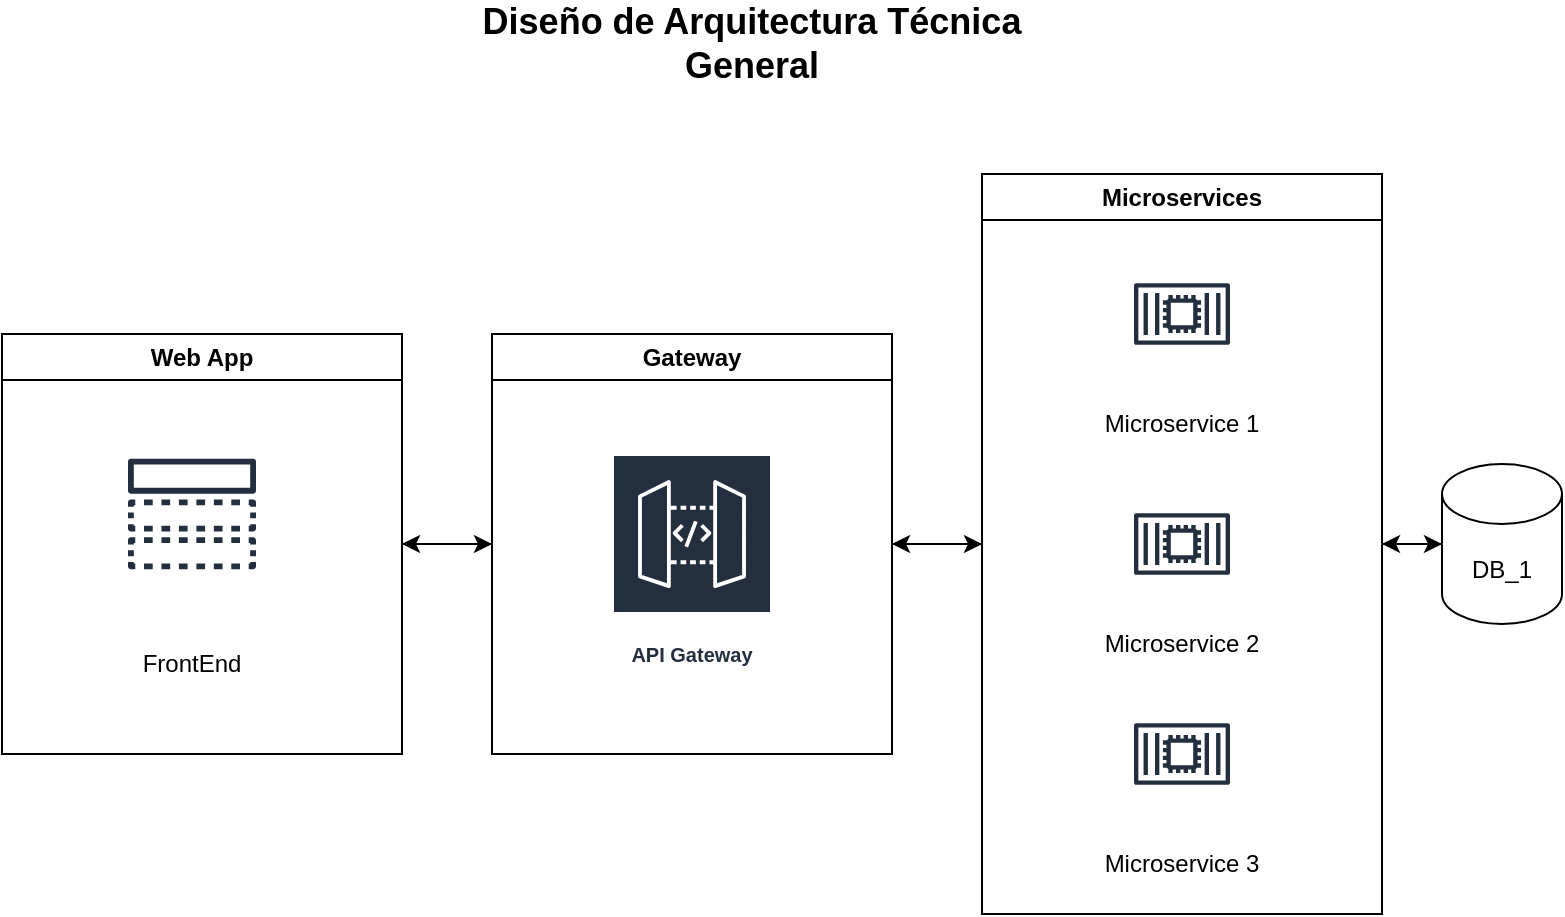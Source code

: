 <mxfile version="28.2.5" pages="3">
  <diagram name="Diagrama-General" id="RX7Bu4cHH-E7TM2fHkPo">
    <mxGraphModel dx="1042" dy="570" grid="1" gridSize="10" guides="1" tooltips="1" connect="1" arrows="1" fold="1" page="1" pageScale="1" pageWidth="850" pageHeight="1100" math="0" shadow="0">
      <root>
        <mxCell id="0" />
        <mxCell id="1" parent="0" />
        <mxCell id="7owVH_cDT0P-uTN8tJlN-1" value="Diseño de Arquitectura Técnica&lt;div&gt;General&lt;/div&gt;" style="text;html=1;align=center;verticalAlign=middle;whiteSpace=wrap;rounded=0;fontSize=18;fontStyle=1" parent="1" vertex="1">
          <mxGeometry x="220" y="40" width="410" height="30" as="geometry" />
        </mxCell>
        <mxCell id="7owVH_cDT0P-uTN8tJlN-20" style="edgeStyle=orthogonalEdgeStyle;rounded=0;orthogonalLoop=1;jettySize=auto;html=1;entryX=0;entryY=0.5;entryDx=0;entryDy=0;" parent="1" source="7owVH_cDT0P-uTN8tJlN-3" target="7owVH_cDT0P-uTN8tJlN-7" edge="1">
          <mxGeometry relative="1" as="geometry" />
        </mxCell>
        <mxCell id="7owVH_cDT0P-uTN8tJlN-3" value="Web App" style="swimlane;whiteSpace=wrap;html=1;" parent="1" vertex="1">
          <mxGeometry x="50" y="200" width="200" height="210" as="geometry" />
        </mxCell>
        <mxCell id="7owVH_cDT0P-uTN8tJlN-6" value="FrontEnd" style="text;html=1;align=center;verticalAlign=middle;whiteSpace=wrap;rounded=0;" parent="7owVH_cDT0P-uTN8tJlN-3" vertex="1">
          <mxGeometry x="35" y="150" width="120" height="30" as="geometry" />
        </mxCell>
        <mxCell id="7owVH_cDT0P-uTN8tJlN-26" value="" style="sketch=0;outlineConnect=0;fontColor=#232F3E;gradientColor=none;strokeColor=#232F3E;fillColor=#ffffff;dashed=0;verticalLabelPosition=bottom;verticalAlign=top;align=center;html=1;fontSize=12;fontStyle=0;aspect=fixed;shape=mxgraph.aws4.resourceIcon;resIcon=mxgraph.aws4.topic;" parent="7owVH_cDT0P-uTN8tJlN-3" vertex="1">
          <mxGeometry x="55" y="50" width="80" height="80" as="geometry" />
        </mxCell>
        <mxCell id="7owVH_cDT0P-uTN8tJlN-21" style="edgeStyle=orthogonalEdgeStyle;rounded=0;orthogonalLoop=1;jettySize=auto;html=1;entryX=0;entryY=0.5;entryDx=0;entryDy=0;" parent="1" source="7owVH_cDT0P-uTN8tJlN-7" target="7owVH_cDT0P-uTN8tJlN-11" edge="1">
          <mxGeometry relative="1" as="geometry" />
        </mxCell>
        <mxCell id="7owVH_cDT0P-uTN8tJlN-23" style="edgeStyle=orthogonalEdgeStyle;rounded=0;orthogonalLoop=1;jettySize=auto;html=1;exitX=0;exitY=0.5;exitDx=0;exitDy=0;entryX=1;entryY=0.5;entryDx=0;entryDy=0;" parent="1" source="7owVH_cDT0P-uTN8tJlN-7" target="7owVH_cDT0P-uTN8tJlN-3" edge="1">
          <mxGeometry relative="1" as="geometry" />
        </mxCell>
        <mxCell id="7owVH_cDT0P-uTN8tJlN-7" value="Gateway" style="swimlane;whiteSpace=wrap;html=1;" parent="1" vertex="1">
          <mxGeometry x="295" y="200" width="200" height="210" as="geometry" />
        </mxCell>
        <mxCell id="7owVH_cDT0P-uTN8tJlN-27" value="API Gateway" style="sketch=0;outlineConnect=0;fontColor=#232F3E;gradientColor=none;strokeColor=#ffffff;fillColor=#232F3E;dashed=0;verticalLabelPosition=middle;verticalAlign=bottom;align=center;html=1;whiteSpace=wrap;fontSize=10;fontStyle=1;spacing=3;shape=mxgraph.aws4.productIcon;prIcon=mxgraph.aws4.api_gateway;" parent="7owVH_cDT0P-uTN8tJlN-7" vertex="1">
          <mxGeometry x="60" y="60" width="80" height="110" as="geometry" />
        </mxCell>
        <mxCell id="7owVH_cDT0P-uTN8tJlN-24" style="edgeStyle=orthogonalEdgeStyle;rounded=0;orthogonalLoop=1;jettySize=auto;html=1;entryX=1;entryY=0.5;entryDx=0;entryDy=0;" parent="1" source="7owVH_cDT0P-uTN8tJlN-11" target="7owVH_cDT0P-uTN8tJlN-7" edge="1">
          <mxGeometry relative="1" as="geometry" />
        </mxCell>
        <mxCell id="7owVH_cDT0P-uTN8tJlN-11" value="Microservices" style="swimlane;whiteSpace=wrap;html=1;" parent="1" vertex="1">
          <mxGeometry x="540" y="120" width="200" height="370" as="geometry" />
        </mxCell>
        <mxCell id="7owVH_cDT0P-uTN8tJlN-12" value="Microservice 1" style="text;html=1;align=center;verticalAlign=middle;whiteSpace=wrap;rounded=0;" parent="7owVH_cDT0P-uTN8tJlN-11" vertex="1">
          <mxGeometry x="40" y="110" width="120" height="30" as="geometry" />
        </mxCell>
        <mxCell id="7owVH_cDT0P-uTN8tJlN-14" value="Microservice 2" style="text;html=1;align=center;verticalAlign=middle;whiteSpace=wrap;rounded=0;" parent="7owVH_cDT0P-uTN8tJlN-11" vertex="1">
          <mxGeometry x="40" y="220" width="120" height="30" as="geometry" />
        </mxCell>
        <mxCell id="7owVH_cDT0P-uTN8tJlN-16" value="Microservice 3" style="text;html=1;align=center;verticalAlign=middle;whiteSpace=wrap;rounded=0;" parent="7owVH_cDT0P-uTN8tJlN-11" vertex="1">
          <mxGeometry x="40" y="330" width="120" height="30" as="geometry" />
        </mxCell>
        <mxCell id="7owVH_cDT0P-uTN8tJlN-28" value="" style="sketch=0;outlineConnect=0;fontColor=#232F3E;gradientColor=none;strokeColor=#232F3E;fillColor=#ffffff;dashed=0;verticalLabelPosition=bottom;verticalAlign=top;align=center;html=1;fontSize=12;fontStyle=0;aspect=fixed;shape=mxgraph.aws4.resourceIcon;resIcon=mxgraph.aws4.container_2;" parent="7owVH_cDT0P-uTN8tJlN-11" vertex="1">
          <mxGeometry x="70" y="40" width="60" height="60" as="geometry" />
        </mxCell>
        <mxCell id="7owVH_cDT0P-uTN8tJlN-29" value="" style="sketch=0;outlineConnect=0;fontColor=#232F3E;gradientColor=none;strokeColor=#232F3E;fillColor=#ffffff;dashed=0;verticalLabelPosition=bottom;verticalAlign=top;align=center;html=1;fontSize=12;fontStyle=0;aspect=fixed;shape=mxgraph.aws4.resourceIcon;resIcon=mxgraph.aws4.container_2;" parent="7owVH_cDT0P-uTN8tJlN-11" vertex="1">
          <mxGeometry x="70" y="155" width="60" height="60" as="geometry" />
        </mxCell>
        <mxCell id="7owVH_cDT0P-uTN8tJlN-30" value="" style="sketch=0;outlineConnect=0;fontColor=#232F3E;gradientColor=none;strokeColor=#232F3E;fillColor=#ffffff;dashed=0;verticalLabelPosition=bottom;verticalAlign=top;align=center;html=1;fontSize=12;fontStyle=0;aspect=fixed;shape=mxgraph.aws4.resourceIcon;resIcon=mxgraph.aws4.container_2;" parent="7owVH_cDT0P-uTN8tJlN-11" vertex="1">
          <mxGeometry x="70" y="260" width="60" height="60" as="geometry" />
        </mxCell>
        <mxCell id="7owVH_cDT0P-uTN8tJlN-25" style="edgeStyle=orthogonalEdgeStyle;rounded=0;orthogonalLoop=1;jettySize=auto;html=1;exitX=0;exitY=0.5;exitDx=0;exitDy=0;exitPerimeter=0;entryX=1;entryY=0.5;entryDx=0;entryDy=0;" parent="1" source="7owVH_cDT0P-uTN8tJlN-19" target="7owVH_cDT0P-uTN8tJlN-11" edge="1">
          <mxGeometry relative="1" as="geometry" />
        </mxCell>
        <mxCell id="7owVH_cDT0P-uTN8tJlN-19" value="DB_1" style="shape=cylinder3;whiteSpace=wrap;html=1;boundedLbl=1;backgroundOutline=1;size=15;" parent="1" vertex="1">
          <mxGeometry x="770" y="265" width="60" height="80" as="geometry" />
        </mxCell>
        <mxCell id="7owVH_cDT0P-uTN8tJlN-22" style="edgeStyle=orthogonalEdgeStyle;rounded=0;orthogonalLoop=1;jettySize=auto;html=1;exitX=1;exitY=0.5;exitDx=0;exitDy=0;entryX=0;entryY=0.5;entryDx=0;entryDy=0;entryPerimeter=0;" parent="1" source="7owVH_cDT0P-uTN8tJlN-11" target="7owVH_cDT0P-uTN8tJlN-19" edge="1">
          <mxGeometry relative="1" as="geometry" />
        </mxCell>
      </root>
    </mxGraphModel>
  </diagram>
  <diagram name="Diagrama-Arquitectura" id="yVnBXMzeYxImiPWEL_-t">
    <mxGraphModel dx="1737" dy="950" grid="1" gridSize="10" guides="1" tooltips="1" connect="1" arrows="1" fold="1" page="1" pageScale="1" pageWidth="850" pageHeight="1100" math="0" shadow="0">
      <root>
        <mxCell id="8ZB5fSzY0ybbtgeigNR6-0" />
        <mxCell id="8ZB5fSzY0ybbtgeigNR6-1" parent="8ZB5fSzY0ybbtgeigNR6-0" />
        <mxCell id="8ZB5fSzY0ybbtgeigNR6-2" value="Diseño de Arquitectura" style="text;html=1;align=center;verticalAlign=middle;whiteSpace=wrap;rounded=0;fontSize=18;fontStyle=1" vertex="1" parent="8ZB5fSzY0ybbtgeigNR6-1">
          <mxGeometry x="590" y="70" width="410" height="30" as="geometry" />
        </mxCell>
        <mxCell id="8ZB5fSzY0ybbtgeigNR6-3" style="edgeStyle=orthogonalEdgeStyle;rounded=0;orthogonalLoop=1;jettySize=auto;html=1;entryX=0;entryY=0.5;entryDx=0;entryDy=0;" edge="1" parent="8ZB5fSzY0ybbtgeigNR6-1" source="8ZB5fSzY0ybbtgeigNR6-4" target="8ZB5fSzY0ybbtgeigNR6-9">
          <mxGeometry relative="1" as="geometry" />
        </mxCell>
        <mxCell id="8ZB5fSzY0ybbtgeigNR6-4" value="Client Web" style="swimlane;whiteSpace=wrap;html=1;" vertex="1" parent="8ZB5fSzY0ybbtgeigNR6-1">
          <mxGeometry x="240" y="380" width="200" height="210" as="geometry" />
        </mxCell>
        <mxCell id="8ZB5fSzY0ybbtgeigNR6-5" value="app-spa-portal&lt;div&gt;&lt;br&gt;Angular Framework&lt;/div&gt;" style="text;html=1;align=center;verticalAlign=middle;whiteSpace=wrap;rounded=0;" vertex="1" parent="8ZB5fSzY0ybbtgeigNR6-4">
          <mxGeometry x="40" y="130" width="120" height="50" as="geometry" />
        </mxCell>
        <mxCell id="8ZB5fSzY0ybbtgeigNR6-6" value="" style="sketch=0;outlineConnect=0;fontColor=#232F3E;gradientColor=none;strokeColor=#232F3E;fillColor=#ffffff;dashed=0;verticalLabelPosition=bottom;verticalAlign=top;align=center;html=1;fontSize=12;fontStyle=0;aspect=fixed;shape=mxgraph.aws4.resourceIcon;resIcon=mxgraph.aws4.topic;" vertex="1" parent="8ZB5fSzY0ybbtgeigNR6-4">
          <mxGeometry x="55" y="50" width="80" height="80" as="geometry" />
        </mxCell>
        <mxCell id="8ZB5fSzY0ybbtgeigNR6-7" style="edgeStyle=orthogonalEdgeStyle;rounded=0;orthogonalLoop=1;jettySize=auto;html=1;entryX=0;entryY=0.5;entryDx=0;entryDy=0;" edge="1" parent="8ZB5fSzY0ybbtgeigNR6-1" source="8ZB5fSzY0ybbtgeigNR6-9" target="8ZB5fSzY0ybbtgeigNR6-12">
          <mxGeometry relative="1" as="geometry" />
        </mxCell>
        <mxCell id="8ZB5fSzY0ybbtgeigNR6-8" style="edgeStyle=orthogonalEdgeStyle;rounded=0;orthogonalLoop=1;jettySize=auto;html=1;exitX=0;exitY=0.5;exitDx=0;exitDy=0;entryX=1;entryY=0.5;entryDx=0;entryDy=0;" edge="1" parent="8ZB5fSzY0ybbtgeigNR6-1" source="8ZB5fSzY0ybbtgeigNR6-9" target="8ZB5fSzY0ybbtgeigNR6-4">
          <mxGeometry relative="1" as="geometry" />
        </mxCell>
        <mxCell id="2_EcdlZAJ1URfQFixVXK-9" style="edgeStyle=orthogonalEdgeStyle;rounded=0;orthogonalLoop=1;jettySize=auto;html=1;exitX=1;exitY=0.5;exitDx=0;exitDy=0;entryX=0;entryY=0.5;entryDx=0;entryDy=0;" edge="1" parent="8ZB5fSzY0ybbtgeigNR6-1" source="8ZB5fSzY0ybbtgeigNR6-9" target="2_EcdlZAJ1URfQFixVXK-3">
          <mxGeometry relative="1" as="geometry" />
        </mxCell>
        <mxCell id="2_EcdlZAJ1URfQFixVXK-10" style="edgeStyle=orthogonalEdgeStyle;rounded=0;orthogonalLoop=1;jettySize=auto;html=1;exitX=1;exitY=0.5;exitDx=0;exitDy=0;entryX=0;entryY=0.5;entryDx=0;entryDy=0;" edge="1" parent="8ZB5fSzY0ybbtgeigNR6-1" source="8ZB5fSzY0ybbtgeigNR6-9" target="2_EcdlZAJ1URfQFixVXK-6">
          <mxGeometry relative="1" as="geometry">
            <Array as="points">
              <mxPoint x="790" y="485" />
              <mxPoint x="790" y="695" />
            </Array>
          </mxGeometry>
        </mxCell>
        <mxCell id="2_EcdlZAJ1URfQFixVXK-36" style="edgeStyle=orthogonalEdgeStyle;rounded=0;orthogonalLoop=1;jettySize=auto;html=1;exitX=0.5;exitY=1;exitDx=0;exitDy=0;entryX=0.5;entryY=0;entryDx=0;entryDy=0;" edge="1" parent="8ZB5fSzY0ybbtgeigNR6-1" source="8ZB5fSzY0ybbtgeigNR6-9" target="2_EcdlZAJ1URfQFixVXK-26">
          <mxGeometry relative="1" as="geometry" />
        </mxCell>
        <mxCell id="8ZB5fSzY0ybbtgeigNR6-9" value="&lt;span style=&quot;font-weight: 400;&quot;&gt;asm-api-gateway&lt;/span&gt;" style="swimlane;whiteSpace=wrap;html=1;" vertex="1" parent="8ZB5fSzY0ybbtgeigNR6-1">
          <mxGeometry x="515" y="380" width="200" height="210" as="geometry" />
        </mxCell>
        <mxCell id="8ZB5fSzY0ybbtgeigNR6-10" value="API Gateway" style="sketch=0;outlineConnect=0;fontColor=#232F3E;gradientColor=none;strokeColor=#ffffff;fillColor=#232F3E;dashed=0;verticalLabelPosition=middle;verticalAlign=bottom;align=center;html=1;whiteSpace=wrap;fontSize=10;fontStyle=1;spacing=3;shape=mxgraph.aws4.productIcon;prIcon=mxgraph.aws4.api_gateway;" vertex="1" parent="8ZB5fSzY0ybbtgeigNR6-9">
          <mxGeometry x="60" y="60" width="80" height="110" as="geometry" />
        </mxCell>
        <mxCell id="2_EcdlZAJ1URfQFixVXK-2" value="Spring Boot + Cloud Gateway" style="text;html=1;align=center;verticalAlign=middle;whiteSpace=wrap;rounded=0;" vertex="1" parent="8ZB5fSzY0ybbtgeigNR6-9">
          <mxGeometry x="10" y="170" width="180" height="30" as="geometry" />
        </mxCell>
        <mxCell id="8ZB5fSzY0ybbtgeigNR6-11" style="edgeStyle=orthogonalEdgeStyle;rounded=0;orthogonalLoop=1;jettySize=auto;html=1;entryX=1;entryY=0.5;entryDx=0;entryDy=0;" edge="1" parent="8ZB5fSzY0ybbtgeigNR6-1" source="8ZB5fSzY0ybbtgeigNR6-12" target="8ZB5fSzY0ybbtgeigNR6-9">
          <mxGeometry relative="1" as="geometry" />
        </mxCell>
        <mxCell id="8ZB5fSzY0ybbtgeigNR6-12" value="Microservice_1" style="swimlane;whiteSpace=wrap;html=1;" vertex="1" parent="8ZB5fSzY0ybbtgeigNR6-1">
          <mxGeometry x="870" y="220" width="200" height="130" as="geometry" />
        </mxCell>
        <mxCell id="8ZB5fSzY0ybbtgeigNR6-16" value="" style="sketch=0;outlineConnect=0;fontColor=#232F3E;gradientColor=none;strokeColor=#232F3E;fillColor=#ffffff;dashed=0;verticalLabelPosition=bottom;verticalAlign=top;align=center;html=1;fontSize=12;fontStyle=0;aspect=fixed;shape=mxgraph.aws4.resourceIcon;resIcon=mxgraph.aws4.container_2;" vertex="1" parent="8ZB5fSzY0ybbtgeigNR6-12">
          <mxGeometry x="70" y="26" width="60" height="60" as="geometry" />
        </mxCell>
        <mxCell id="8ZB5fSzY0ybbtgeigNR6-13" value="asm-msa-customer&lt;div&gt;&lt;br&gt;&lt;div&gt;Spring Boot - OpenAPI&lt;/div&gt;&lt;/div&gt;" style="text;html=1;align=center;verticalAlign=middle;whiteSpace=wrap;rounded=0;" vertex="1" parent="8ZB5fSzY0ybbtgeigNR6-12">
          <mxGeometry x="10" y="86" width="180" height="40" as="geometry" />
        </mxCell>
        <mxCell id="2_EcdlZAJ1URfQFixVXK-13" style="edgeStyle=orthogonalEdgeStyle;rounded=0;orthogonalLoop=1;jettySize=auto;html=1;exitX=0;exitY=0.5;exitDx=0;exitDy=0;exitPerimeter=0;" edge="1" parent="8ZB5fSzY0ybbtgeigNR6-1" source="8ZB5fSzY0ybbtgeigNR6-20">
          <mxGeometry relative="1" as="geometry">
            <mxPoint x="1070.0" y="285.304" as="targetPoint" />
          </mxGeometry>
        </mxCell>
        <mxCell id="8ZB5fSzY0ybbtgeigNR6-20" value="MariaDB" style="shape=cylinder3;whiteSpace=wrap;html=1;boundedLbl=1;backgroundOutline=1;size=15;" vertex="1" parent="8ZB5fSzY0ybbtgeigNR6-1">
          <mxGeometry x="1200" y="245" width="60" height="80" as="geometry" />
        </mxCell>
        <mxCell id="2_EcdlZAJ1URfQFixVXK-0" value="Arquitectura de Microservicios" style="text;html=1;align=center;verticalAlign=middle;whiteSpace=wrap;rounded=0;fontSize=18;fontStyle=1" vertex="1" parent="8ZB5fSzY0ybbtgeigNR6-1">
          <mxGeometry x="600" y="100" width="410" height="30" as="geometry" />
        </mxCell>
        <mxCell id="2_EcdlZAJ1URfQFixVXK-1" value="API Gateway Pattern" style="text;html=1;align=center;verticalAlign=middle;whiteSpace=wrap;rounded=0;fontSize=14;fontStyle=0" vertex="1" parent="8ZB5fSzY0ybbtgeigNR6-1">
          <mxGeometry x="515" y="340" width="190" height="30" as="geometry" />
        </mxCell>
        <mxCell id="2_EcdlZAJ1URfQFixVXK-3" value="Microservice_2" style="swimlane;whiteSpace=wrap;html=1;" vertex="1" parent="8ZB5fSzY0ybbtgeigNR6-1">
          <mxGeometry x="880" y="420" width="200" height="130" as="geometry" />
        </mxCell>
        <mxCell id="2_EcdlZAJ1URfQFixVXK-4" value="" style="sketch=0;outlineConnect=0;fontColor=#232F3E;gradientColor=none;strokeColor=#232F3E;fillColor=#ffffff;dashed=0;verticalLabelPosition=bottom;verticalAlign=top;align=center;html=1;fontSize=12;fontStyle=0;aspect=fixed;shape=mxgraph.aws4.resourceIcon;resIcon=mxgraph.aws4.container_2;" vertex="1" parent="2_EcdlZAJ1URfQFixVXK-3">
          <mxGeometry x="70" y="26" width="60" height="60" as="geometry" />
        </mxCell>
        <mxCell id="2_EcdlZAJ1URfQFixVXK-5" value="asm-msa-account&lt;div&gt;&lt;br&gt;&lt;div&gt;Spring Boot - OpenAPI&lt;/div&gt;&lt;/div&gt;" style="text;html=1;align=center;verticalAlign=middle;whiteSpace=wrap;rounded=0;" vertex="1" parent="2_EcdlZAJ1URfQFixVXK-3">
          <mxGeometry x="10" y="86" width="180" height="40" as="geometry" />
        </mxCell>
        <mxCell id="2_EcdlZAJ1URfQFixVXK-6" value="Microservice_3" style="swimlane;whiteSpace=wrap;html=1;" vertex="1" parent="8ZB5fSzY0ybbtgeigNR6-1">
          <mxGeometry x="880" y="630" width="200" height="130" as="geometry" />
        </mxCell>
        <mxCell id="2_EcdlZAJ1URfQFixVXK-7" value="" style="sketch=0;outlineConnect=0;fontColor=#232F3E;gradientColor=none;strokeColor=#232F3E;fillColor=#ffffff;dashed=0;verticalLabelPosition=bottom;verticalAlign=top;align=center;html=1;fontSize=12;fontStyle=0;aspect=fixed;shape=mxgraph.aws4.resourceIcon;resIcon=mxgraph.aws4.container_2;" vertex="1" parent="2_EcdlZAJ1URfQFixVXK-6">
          <mxGeometry x="70" y="26" width="60" height="60" as="geometry" />
        </mxCell>
        <mxCell id="2_EcdlZAJ1URfQFixVXK-8" value="asm-msa-transaction&lt;div&gt;&lt;br&gt;&lt;div&gt;Spring Boot - OpenAPI&lt;/div&gt;&lt;/div&gt;" style="text;html=1;align=center;verticalAlign=middle;whiteSpace=wrap;rounded=0;" vertex="1" parent="2_EcdlZAJ1URfQFixVXK-6">
          <mxGeometry x="10" y="86" width="180" height="40" as="geometry" />
        </mxCell>
        <mxCell id="2_EcdlZAJ1URfQFixVXK-11" value="Customer" style="text;html=1;align=center;verticalAlign=middle;whiteSpace=wrap;rounded=0;" vertex="1" parent="8ZB5fSzY0ybbtgeigNR6-1">
          <mxGeometry x="1170" y="325" width="120" height="30" as="geometry" />
        </mxCell>
        <mxCell id="2_EcdlZAJ1URfQFixVXK-12" style="edgeStyle=orthogonalEdgeStyle;rounded=0;orthogonalLoop=1;jettySize=auto;html=1;exitX=1;exitY=0.5;exitDx=0;exitDy=0;entryX=0;entryY=0.5;entryDx=0;entryDy=0;entryPerimeter=0;" edge="1" parent="8ZB5fSzY0ybbtgeigNR6-1" source="8ZB5fSzY0ybbtgeigNR6-12" target="8ZB5fSzY0ybbtgeigNR6-20">
          <mxGeometry relative="1" as="geometry" />
        </mxCell>
        <mxCell id="2_EcdlZAJ1URfQFixVXK-20" style="edgeStyle=orthogonalEdgeStyle;rounded=0;orthogonalLoop=1;jettySize=auto;html=1;exitX=0;exitY=0.5;exitDx=0;exitDy=0;exitPerimeter=0;entryX=1;entryY=0.5;entryDx=0;entryDy=0;" edge="1" parent="8ZB5fSzY0ybbtgeigNR6-1" source="2_EcdlZAJ1URfQFixVXK-14" target="2_EcdlZAJ1URfQFixVXK-3">
          <mxGeometry relative="1" as="geometry" />
        </mxCell>
        <mxCell id="2_EcdlZAJ1URfQFixVXK-14" value="MariaDB" style="shape=cylinder3;whiteSpace=wrap;html=1;boundedLbl=1;backgroundOutline=1;size=15;" vertex="1" parent="8ZB5fSzY0ybbtgeigNR6-1">
          <mxGeometry x="1200" y="445" width="60" height="80" as="geometry" />
        </mxCell>
        <mxCell id="2_EcdlZAJ1URfQFixVXK-15" value="Account" style="text;html=1;align=center;verticalAlign=middle;whiteSpace=wrap;rounded=0;" vertex="1" parent="8ZB5fSzY0ybbtgeigNR6-1">
          <mxGeometry x="1170" y="525" width="120" height="30" as="geometry" />
        </mxCell>
        <mxCell id="2_EcdlZAJ1URfQFixVXK-18" style="edgeStyle=orthogonalEdgeStyle;rounded=0;orthogonalLoop=1;jettySize=auto;html=1;exitX=1;exitY=0.5;exitDx=0;exitDy=0;entryX=0;entryY=0.5;entryDx=0;entryDy=0;entryPerimeter=0;" edge="1" parent="8ZB5fSzY0ybbtgeigNR6-1" source="2_EcdlZAJ1URfQFixVXK-3" target="2_EcdlZAJ1URfQFixVXK-14">
          <mxGeometry relative="1" as="geometry" />
        </mxCell>
        <mxCell id="2_EcdlZAJ1URfQFixVXK-23" style="edgeStyle=orthogonalEdgeStyle;rounded=0;orthogonalLoop=1;jettySize=auto;html=1;exitX=0;exitY=0.5;exitDx=0;exitDy=0;exitPerimeter=0;entryX=1;entryY=0.5;entryDx=0;entryDy=0;" edge="1" parent="8ZB5fSzY0ybbtgeigNR6-1" source="2_EcdlZAJ1URfQFixVXK-21" target="2_EcdlZAJ1URfQFixVXK-6">
          <mxGeometry relative="1" as="geometry" />
        </mxCell>
        <mxCell id="2_EcdlZAJ1URfQFixVXK-21" value="MariaDB" style="shape=cylinder3;whiteSpace=wrap;html=1;boundedLbl=1;backgroundOutline=1;size=15;" vertex="1" parent="8ZB5fSzY0ybbtgeigNR6-1">
          <mxGeometry x="1200" y="655" width="60" height="80" as="geometry" />
        </mxCell>
        <mxCell id="2_EcdlZAJ1URfQFixVXK-22" style="edgeStyle=orthogonalEdgeStyle;rounded=0;orthogonalLoop=1;jettySize=auto;html=1;exitX=1;exitY=0.5;exitDx=0;exitDy=0;entryX=0;entryY=0.5;entryDx=0;entryDy=0;entryPerimeter=0;" edge="1" parent="8ZB5fSzY0ybbtgeigNR6-1" source="2_EcdlZAJ1URfQFixVXK-6" target="2_EcdlZAJ1URfQFixVXK-21">
          <mxGeometry relative="1" as="geometry" />
        </mxCell>
        <mxCell id="2_EcdlZAJ1URfQFixVXK-24" value="Transaction" style="text;html=1;align=center;verticalAlign=middle;whiteSpace=wrap;rounded=0;" vertex="1" parent="8ZB5fSzY0ybbtgeigNR6-1">
          <mxGeometry x="1170" y="735" width="120" height="30" as="geometry" />
        </mxCell>
        <mxCell id="2_EcdlZAJ1URfQFixVXK-37" style="edgeStyle=orthogonalEdgeStyle;rounded=0;orthogonalLoop=1;jettySize=auto;html=1;exitX=0.5;exitY=0;exitDx=0;exitDy=0;entryX=0.5;entryY=1;entryDx=0;entryDy=0;" edge="1" parent="8ZB5fSzY0ybbtgeigNR6-1" source="2_EcdlZAJ1URfQFixVXK-26" target="8ZB5fSzY0ybbtgeigNR6-9">
          <mxGeometry relative="1" as="geometry" />
        </mxCell>
        <mxCell id="2_EcdlZAJ1URfQFixVXK-26" value="Identity Server" style="swimlane;whiteSpace=wrap;html=1;" vertex="1" parent="8ZB5fSzY0ybbtgeigNR6-1">
          <mxGeometry x="515" y="830" width="200" height="160" as="geometry" />
        </mxCell>
        <mxCell id="2_EcdlZAJ1URfQFixVXK-28" value="asm-msa-identity" style="text;html=1;align=center;verticalAlign=middle;whiteSpace=wrap;rounded=0;" vertex="1" parent="2_EcdlZAJ1URfQFixVXK-26">
          <mxGeometry x="10" y="119" width="180" height="40" as="geometry" />
        </mxCell>
        <mxCell id="2_EcdlZAJ1URfQFixVXK-25" value="User Identity" style="sketch=0;outlineConnect=0;fontColor=#232F3E;gradientColor=none;strokeColor=#ffffff;fillColor=#232F3E;dashed=0;verticalLabelPosition=middle;verticalAlign=bottom;align=center;html=1;whiteSpace=wrap;fontSize=10;fontStyle=1;spacing=3;shape=mxgraph.aws4.productIcon;prIcon=mxgraph.aws4.identity_and_access_management;" vertex="1" parent="2_EcdlZAJ1URfQFixVXK-26">
          <mxGeometry x="65" y="29" width="70" height="90" as="geometry" />
        </mxCell>
        <mxCell id="2_EcdlZAJ1URfQFixVXK-34" style="edgeStyle=orthogonalEdgeStyle;rounded=0;orthogonalLoop=1;jettySize=auto;html=1;exitX=0;exitY=0.5;exitDx=0;exitDy=0;exitPerimeter=0;entryX=1;entryY=0.5;entryDx=0;entryDy=0;" edge="1" parent="8ZB5fSzY0ybbtgeigNR6-1" source="2_EcdlZAJ1URfQFixVXK-29" target="2_EcdlZAJ1URfQFixVXK-26">
          <mxGeometry relative="1" as="geometry" />
        </mxCell>
        <mxCell id="2_EcdlZAJ1URfQFixVXK-29" value="MariaDB" style="shape=cylinder3;whiteSpace=wrap;html=1;boundedLbl=1;backgroundOutline=1;size=15;" vertex="1" parent="8ZB5fSzY0ybbtgeigNR6-1">
          <mxGeometry x="1200" y="870" width="60" height="80" as="geometry" />
        </mxCell>
        <mxCell id="2_EcdlZAJ1URfQFixVXK-30" value="User" style="text;html=1;align=center;verticalAlign=middle;whiteSpace=wrap;rounded=0;" vertex="1" parent="8ZB5fSzY0ybbtgeigNR6-1">
          <mxGeometry x="1170" y="950" width="120" height="30" as="geometry" />
        </mxCell>
        <mxCell id="2_EcdlZAJ1URfQFixVXK-33" style="edgeStyle=orthogonalEdgeStyle;rounded=0;orthogonalLoop=1;jettySize=auto;html=1;exitX=1;exitY=0.5;exitDx=0;exitDy=0;entryX=0;entryY=0.5;entryDx=0;entryDy=0;entryPerimeter=0;" edge="1" parent="8ZB5fSzY0ybbtgeigNR6-1" source="2_EcdlZAJ1URfQFixVXK-26" target="2_EcdlZAJ1URfQFixVXK-29">
          <mxGeometry relative="1" as="geometry" />
        </mxCell>
        <mxCell id="2_EcdlZAJ1URfQFixVXK-38" value="" style="outlineConnect=0;dashed=0;verticalLabelPosition=bottom;verticalAlign=top;align=center;html=1;shape=mxgraph.aws3.data_encryption_key;fillColor=#7D7C7C;gradientColor=none;" vertex="1" parent="8ZB5fSzY0ybbtgeigNR6-1">
          <mxGeometry x="620" y="690" width="46.5" height="60" as="geometry" />
        </mxCell>
        <mxCell id="2_EcdlZAJ1URfQFixVXK-40" value="JSON" style="text;html=1;align=center;verticalAlign=middle;resizable=0;points=[];autosize=1;strokeColor=none;fillColor=none;" vertex="1" parent="8ZB5fSzY0ybbtgeigNR6-1">
          <mxGeometry x="440" y="510" width="60" height="30" as="geometry" />
        </mxCell>
        <mxCell id="2_EcdlZAJ1URfQFixVXK-41" value="Router" style="text;html=1;align=center;verticalAlign=middle;resizable=0;points=[];autosize=1;strokeColor=none;fillColor=none;" vertex="1" parent="8ZB5fSzY0ybbtgeigNR6-1">
          <mxGeometry x="720" y="445" width="60" height="30" as="geometry" />
        </mxCell>
        <mxCell id="2_EcdlZAJ1URfQFixVXK-42" value="JSON" style="text;html=1;align=center;verticalAlign=middle;resizable=0;points=[];autosize=1;strokeColor=none;fillColor=none;" vertex="1" parent="8ZB5fSzY0ybbtgeigNR6-1">
          <mxGeometry x="800" y="295" width="60" height="30" as="geometry" />
        </mxCell>
        <mxCell id="2_EcdlZAJ1URfQFixVXK-43" value="JSON" style="text;html=1;align=center;verticalAlign=middle;resizable=0;points=[];autosize=1;strokeColor=none;fillColor=none;" vertex="1" parent="8ZB5fSzY0ybbtgeigNR6-1">
          <mxGeometry x="810" y="445" width="60" height="30" as="geometry" />
        </mxCell>
        <mxCell id="2_EcdlZAJ1URfQFixVXK-44" value="JSON" style="text;html=1;align=center;verticalAlign=middle;resizable=0;points=[];autosize=1;strokeColor=none;fillColor=none;" vertex="1" parent="8ZB5fSzY0ybbtgeigNR6-1">
          <mxGeometry x="810" y="655" width="60" height="30" as="geometry" />
        </mxCell>
      </root>
    </mxGraphModel>
  </diagram>
  <diagram name="Diagrama-Despliegue-Docker" id="_XSdzwwpOeVPBMIM0LFW">
    <mxGraphModel dx="1895" dy="1036" grid="1" gridSize="10" guides="1" tooltips="1" connect="1" arrows="1" fold="1" page="1" pageScale="1" pageWidth="850" pageHeight="1100" math="0" shadow="0">
      <root>
        <mxCell id="Vli7W6we5KdFfT47BqWE-0" />
        <mxCell id="Vli7W6we5KdFfT47BqWE-1" parent="Vli7W6we5KdFfT47BqWE-0" />
        <mxCell id="Vli7W6we5KdFfT47BqWE-2" value="Diagrama de Despliegue" style="text;html=1;align=center;verticalAlign=middle;whiteSpace=wrap;rounded=0;fontSize=18;fontStyle=1" vertex="1" parent="Vli7W6we5KdFfT47BqWE-1">
          <mxGeometry x="640" y="60" width="410" height="30" as="geometry" />
        </mxCell>
        <mxCell id="Vli7W6we5KdFfT47BqWE-21" value="Docker" style="text;html=1;align=center;verticalAlign=middle;whiteSpace=wrap;rounded=0;fontSize=18;fontStyle=1" vertex="1" parent="Vli7W6we5KdFfT47BqWE-1">
          <mxGeometry x="650" y="90" width="410" height="30" as="geometry" />
        </mxCell>
        <mxCell id="PjGRgg0oUKAeqg_EQM-s-0" value="Docker" style="swimlane;horizontal=0;whiteSpace=wrap;html=1;" vertex="1" parent="Vli7W6we5KdFfT47BqWE-1">
          <mxGeometry x="120" y="150" width="1430" height="900" as="geometry" />
        </mxCell>
        <mxCell id="Vli7W6we5KdFfT47BqWE-4" value="Client Web" style="swimlane;whiteSpace=wrap;html=1;" vertex="1" parent="PjGRgg0oUKAeqg_EQM-s-0">
          <mxGeometry x="140" y="220" width="200" height="210" as="geometry" />
        </mxCell>
        <mxCell id="Vli7W6we5KdFfT47BqWE-5" value="app-spa-portal&lt;div&gt;&lt;br&gt;Angular Framework&lt;/div&gt;" style="text;html=1;align=center;verticalAlign=middle;whiteSpace=wrap;rounded=0;" vertex="1" parent="Vli7W6we5KdFfT47BqWE-4">
          <mxGeometry x="11" y="143" width="170" height="50" as="geometry" />
        </mxCell>
        <mxCell id="Vli7W6we5KdFfT47BqWE-6" value="" style="sketch=0;outlineConnect=0;fontColor=#232F3E;gradientColor=none;strokeColor=#232F3E;fillColor=#ffffff;dashed=0;verticalLabelPosition=bottom;verticalAlign=top;align=center;html=1;fontSize=12;fontStyle=0;aspect=fixed;shape=mxgraph.aws4.resourceIcon;resIcon=mxgraph.aws4.topic;" vertex="1" parent="Vli7W6we5KdFfT47BqWE-4">
          <mxGeometry x="55" y="50" width="80" height="80" as="geometry" />
        </mxCell>
        <mxCell id="PjGRgg0oUKAeqg_EQM-s-67" value="&lt;b&gt;PORT:&amp;nbsp;&lt;/b&gt;4200" style="text;html=1;align=center;verticalAlign=middle;resizable=0;points=[];autosize=1;strokeColor=none;fillColor=none;" vertex="1" parent="Vli7W6we5KdFfT47BqWE-4">
          <mxGeometry y="30" width="90" height="30" as="geometry" />
        </mxCell>
        <mxCell id="Vli7W6we5KdFfT47BqWE-12" value="&lt;span style=&quot;font-weight: 400;&quot;&gt;asm-api-gateway&lt;/span&gt;" style="swimlane;whiteSpace=wrap;html=1;" vertex="1" parent="PjGRgg0oUKAeqg_EQM-s-0">
          <mxGeometry x="545" y="220" width="200" height="210" as="geometry" />
        </mxCell>
        <mxCell id="Vli7W6we5KdFfT47BqWE-13" value="API Gateway" style="sketch=0;outlineConnect=0;fontColor=#232F3E;gradientColor=none;strokeColor=#ffffff;fillColor=#232F3E;dashed=0;verticalLabelPosition=middle;verticalAlign=bottom;align=center;html=1;whiteSpace=wrap;fontSize=10;fontStyle=1;spacing=3;shape=mxgraph.aws4.productIcon;prIcon=mxgraph.aws4.api_gateway;" vertex="1" parent="Vli7W6we5KdFfT47BqWE-12">
          <mxGeometry x="60" y="60" width="80" height="110" as="geometry" />
        </mxCell>
        <mxCell id="Vli7W6we5KdFfT47BqWE-14" value="Spring Boot + Cloud Gateway" style="text;html=1;align=center;verticalAlign=middle;whiteSpace=wrap;rounded=0;" vertex="1" parent="Vli7W6we5KdFfT47BqWE-12">
          <mxGeometry x="10" y="170" width="180" height="30" as="geometry" />
        </mxCell>
        <mxCell id="PjGRgg0oUKAeqg_EQM-s-3" value="&lt;b&gt;PORT:&amp;nbsp;&lt;/b&gt;8081" style="text;html=1;align=center;verticalAlign=middle;resizable=0;points=[];autosize=1;strokeColor=none;fillColor=none;" vertex="1" parent="Vli7W6we5KdFfT47BqWE-12">
          <mxGeometry x="3" y="26" width="90" height="30" as="geometry" />
        </mxCell>
        <mxCell id="Vli7W6we5KdFfT47BqWE-16" value="Microservice_1" style="swimlane;whiteSpace=wrap;html=1;" vertex="1" parent="PjGRgg0oUKAeqg_EQM-s-0">
          <mxGeometry x="910" y="60" width="200" height="130" as="geometry" />
        </mxCell>
        <mxCell id="Vli7W6we5KdFfT47BqWE-17" value="" style="sketch=0;outlineConnect=0;fontColor=#232F3E;gradientColor=none;strokeColor=#232F3E;fillColor=#ffffff;dashed=0;verticalLabelPosition=bottom;verticalAlign=top;align=center;html=1;fontSize=12;fontStyle=0;aspect=fixed;shape=mxgraph.aws4.resourceIcon;resIcon=mxgraph.aws4.container_2;" vertex="1" parent="Vli7W6we5KdFfT47BqWE-16">
          <mxGeometry x="70" y="26" width="60" height="60" as="geometry" />
        </mxCell>
        <mxCell id="Vli7W6we5KdFfT47BqWE-18" value="asm-msa-customer&lt;div&gt;&lt;br&gt;&lt;div&gt;Spring Boot - OpenAPI&lt;/div&gt;&lt;/div&gt;" style="text;html=1;align=center;verticalAlign=middle;whiteSpace=wrap;rounded=0;" vertex="1" parent="Vli7W6we5KdFfT47BqWE-16">
          <mxGeometry x="10" y="86" width="180" height="40" as="geometry" />
        </mxCell>
        <mxCell id="PjGRgg0oUKAeqg_EQM-s-63" value="&lt;b&gt;PORT: &lt;/b&gt;8082" style="text;html=1;align=center;verticalAlign=middle;resizable=0;points=[];autosize=1;strokeColor=none;fillColor=none;" vertex="1" parent="Vli7W6we5KdFfT47BqWE-16">
          <mxGeometry x="-8" y="20" width="90" height="30" as="geometry" />
        </mxCell>
        <mxCell id="Vli7W6we5KdFfT47BqWE-22" value="API Gateway Pattern" style="text;html=1;align=center;verticalAlign=middle;whiteSpace=wrap;rounded=0;fontSize=14;fontStyle=0" vertex="1" parent="PjGRgg0oUKAeqg_EQM-s-0">
          <mxGeometry x="545" y="180" width="190" height="30" as="geometry" />
        </mxCell>
        <mxCell id="Vli7W6we5KdFfT47BqWE-23" value="Microservice_2" style="swimlane;whiteSpace=wrap;html=1;" vertex="1" parent="PjGRgg0oUKAeqg_EQM-s-0">
          <mxGeometry x="910" y="260" width="200" height="130" as="geometry" />
        </mxCell>
        <mxCell id="Vli7W6we5KdFfT47BqWE-24" value="" style="sketch=0;outlineConnect=0;fontColor=#232F3E;gradientColor=none;strokeColor=#232F3E;fillColor=#ffffff;dashed=0;verticalLabelPosition=bottom;verticalAlign=top;align=center;html=1;fontSize=12;fontStyle=0;aspect=fixed;shape=mxgraph.aws4.resourceIcon;resIcon=mxgraph.aws4.container_2;" vertex="1" parent="Vli7W6we5KdFfT47BqWE-23">
          <mxGeometry x="70" y="26" width="60" height="60" as="geometry" />
        </mxCell>
        <mxCell id="Vli7W6we5KdFfT47BqWE-25" value="asm-msa-account&lt;div&gt;&lt;br&gt;&lt;div&gt;Spring Boot - OpenAPI&lt;/div&gt;&lt;/div&gt;" style="text;html=1;align=center;verticalAlign=middle;whiteSpace=wrap;rounded=0;" vertex="1" parent="Vli7W6we5KdFfT47BqWE-23">
          <mxGeometry x="10" y="86" width="180" height="40" as="geometry" />
        </mxCell>
        <mxCell id="PjGRgg0oUKAeqg_EQM-s-64" value="&lt;b&gt;PORT: &lt;/b&gt;8083" style="text;html=1;align=center;verticalAlign=middle;resizable=0;points=[];autosize=1;strokeColor=none;fillColor=none;" vertex="1" parent="Vli7W6we5KdFfT47BqWE-23">
          <mxGeometry x="-10" y="20" width="90" height="30" as="geometry" />
        </mxCell>
        <mxCell id="Vli7W6we5KdFfT47BqWE-26" value="Microservice_3" style="swimlane;whiteSpace=wrap;html=1;" vertex="1" parent="PjGRgg0oUKAeqg_EQM-s-0">
          <mxGeometry x="910" y="470" width="200" height="130" as="geometry" />
        </mxCell>
        <mxCell id="Vli7W6we5KdFfT47BqWE-27" value="" style="sketch=0;outlineConnect=0;fontColor=#232F3E;gradientColor=none;strokeColor=#232F3E;fillColor=#ffffff;dashed=0;verticalLabelPosition=bottom;verticalAlign=top;align=center;html=1;fontSize=12;fontStyle=0;aspect=fixed;shape=mxgraph.aws4.resourceIcon;resIcon=mxgraph.aws4.container_2;" vertex="1" parent="Vli7W6we5KdFfT47BqWE-26">
          <mxGeometry x="70" y="26" width="60" height="60" as="geometry" />
        </mxCell>
        <mxCell id="Vli7W6we5KdFfT47BqWE-28" value="asm-msa-transaction&lt;div&gt;&lt;br&gt;&lt;div&gt;Spring Boot - OpenAPI&lt;/div&gt;&lt;/div&gt;" style="text;html=1;align=center;verticalAlign=middle;whiteSpace=wrap;rounded=0;" vertex="1" parent="Vli7W6we5KdFfT47BqWE-26">
          <mxGeometry x="10" y="86" width="180" height="40" as="geometry" />
        </mxCell>
        <mxCell id="PjGRgg0oUKAeqg_EQM-s-65" value="&lt;b&gt;PORT: &lt;/b&gt;8084" style="text;html=1;align=center;verticalAlign=middle;resizable=0;points=[];autosize=1;strokeColor=none;fillColor=none;" vertex="1" parent="Vli7W6we5KdFfT47BqWE-26">
          <mxGeometry x="-6" y="22" width="90" height="30" as="geometry" />
        </mxCell>
        <mxCell id="Vli7W6we5KdFfT47BqWE-32" value="MariaDB" style="shape=cylinder3;whiteSpace=wrap;html=1;boundedLbl=1;backgroundOutline=1;size=15;" vertex="1" parent="PjGRgg0oUKAeqg_EQM-s-0">
          <mxGeometry x="1305" y="280" width="60" height="80" as="geometry" />
        </mxCell>
        <mxCell id="Vli7W6we5KdFfT47BqWE-33" value="&lt;b&gt;PORT:&lt;/b&gt; 3306 --&amp;gt; 33307" style="text;html=1;align=center;verticalAlign=middle;whiteSpace=wrap;rounded=0;" vertex="1" parent="PjGRgg0oUKAeqg_EQM-s-0">
          <mxGeometry x="1260" y="360" width="150" height="30" as="geometry" />
        </mxCell>
        <mxCell id="Vli7W6we5KdFfT47BqWE-40" value="Identity Server" style="swimlane;whiteSpace=wrap;html=1;" vertex="1" parent="PjGRgg0oUKAeqg_EQM-s-0">
          <mxGeometry x="545" y="670" width="200" height="160" as="geometry" />
        </mxCell>
        <mxCell id="Vli7W6we5KdFfT47BqWE-41" value="asm-msa-identity" style="text;html=1;align=center;verticalAlign=middle;whiteSpace=wrap;rounded=0;" vertex="1" parent="Vli7W6we5KdFfT47BqWE-40">
          <mxGeometry x="10" y="119" width="180" height="40" as="geometry" />
        </mxCell>
        <mxCell id="Vli7W6we5KdFfT47BqWE-42" value="User Identity" style="sketch=0;outlineConnect=0;fontColor=#232F3E;gradientColor=none;strokeColor=#ffffff;fillColor=#232F3E;dashed=0;verticalLabelPosition=middle;verticalAlign=bottom;align=center;html=1;whiteSpace=wrap;fontSize=10;fontStyle=1;spacing=3;shape=mxgraph.aws4.productIcon;prIcon=mxgraph.aws4.identity_and_access_management;" vertex="1" parent="Vli7W6we5KdFfT47BqWE-40">
          <mxGeometry x="65" y="29" width="70" height="90" as="geometry" />
        </mxCell>
        <mxCell id="Vli7W6we5KdFfT47BqWE-44" value="MariaDB" style="shape=cylinder3;whiteSpace=wrap;html=1;boundedLbl=1;backgroundOutline=1;size=15;" vertex="1" parent="PjGRgg0oUKAeqg_EQM-s-0">
          <mxGeometry x="1305" y="710" width="60" height="80" as="geometry" />
        </mxCell>
        <mxCell id="Vli7W6we5KdFfT47BqWE-47" value="" style="outlineConnect=0;dashed=0;verticalLabelPosition=bottom;verticalAlign=top;align=center;html=1;shape=mxgraph.aws3.data_encryption_key;fillColor=#7D7C7C;gradientColor=none;" vertex="1" parent="PjGRgg0oUKAeqg_EQM-s-0">
          <mxGeometry x="730" y="630" width="46.5" height="60" as="geometry" />
        </mxCell>
        <mxCell id="PjGRgg0oUKAeqg_EQM-s-1" value="&lt;font style=&quot;font-size: 14px;&quot;&gt;&lt;b&gt;Docker Network:&lt;/b&gt; asm-network&lt;/font&gt;" style="text;html=1;align=center;verticalAlign=middle;whiteSpace=wrap;rounded=0;" vertex="1" parent="PjGRgg0oUKAeqg_EQM-s-0">
          <mxGeometry x="535" y="30" width="210" height="30" as="geometry" />
        </mxCell>
        <mxCell id="PjGRgg0oUKAeqg_EQM-s-2" value="" style="image;sketch=0;aspect=fixed;html=1;points=[];align=center;fontSize=12;image=img/lib/mscae/Docker.svg;" vertex="1" parent="PjGRgg0oUKAeqg_EQM-s-0">
          <mxGeometry x="50" y="19" width="98.78" height="81" as="geometry" />
        </mxCell>
        <mxCell id="PjGRgg0oUKAeqg_EQM-s-4" value="" style="endArrow=classic;startArrow=classic;html=1;rounded=0;dashed=1;" edge="1" parent="PjGRgg0oUKAeqg_EQM-s-0">
          <mxGeometry width="50" height="50" relative="1" as="geometry">
            <mxPoint x="750" y="320" as="sourcePoint" />
            <mxPoint x="900" y="140" as="targetPoint" />
          </mxGeometry>
        </mxCell>
        <mxCell id="PjGRgg0oUKAeqg_EQM-s-5" value="" style="endArrow=classic;startArrow=classic;html=1;rounded=0;dashed=1;" edge="1" parent="PjGRgg0oUKAeqg_EQM-s-0">
          <mxGeometry width="50" height="50" relative="1" as="geometry">
            <mxPoint x="750" y="325" as="sourcePoint" />
            <mxPoint x="890" y="325" as="targetPoint" />
          </mxGeometry>
        </mxCell>
        <mxCell id="PjGRgg0oUKAeqg_EQM-s-6" value="" style="endArrow=classic;startArrow=classic;html=1;rounded=0;dashed=1;" edge="1" parent="PjGRgg0oUKAeqg_EQM-s-0">
          <mxGeometry width="50" height="50" relative="1" as="geometry">
            <mxPoint x="750" y="335" as="sourcePoint" />
            <mxPoint x="900" y="560" as="targetPoint" />
          </mxGeometry>
        </mxCell>
        <mxCell id="PjGRgg0oUKAeqg_EQM-s-7" value="" style="endArrow=classic;startArrow=classic;html=1;rounded=0;dashed=1;" edge="1" parent="PjGRgg0oUKAeqg_EQM-s-0">
          <mxGeometry width="50" height="50" relative="1" as="geometry">
            <mxPoint x="340" y="310.47" as="sourcePoint" />
            <mxPoint x="540" y="310" as="targetPoint" />
          </mxGeometry>
        </mxCell>
        <mxCell id="PjGRgg0oUKAeqg_EQM-s-52" value="" style="endArrow=classic;startArrow=classic;html=1;rounded=0;dashed=1;" edge="1" parent="PjGRgg0oUKAeqg_EQM-s-0">
          <mxGeometry width="50" height="50" relative="1" as="geometry">
            <mxPoint x="340" y="330.47" as="sourcePoint" />
            <mxPoint x="540" y="330" as="targetPoint" />
          </mxGeometry>
        </mxCell>
        <mxCell id="PjGRgg0oUKAeqg_EQM-s-54" value="" style="endArrow=classic;startArrow=classic;html=1;rounded=0;dashed=1;" edge="1" parent="PjGRgg0oUKAeqg_EQM-s-0">
          <mxGeometry width="50" height="50" relative="1" as="geometry">
            <mxPoint x="620" y="440" as="sourcePoint" />
            <mxPoint x="620" y="660" as="targetPoint" />
          </mxGeometry>
        </mxCell>
        <mxCell id="PjGRgg0oUKAeqg_EQM-s-56" value="" style="endArrow=classic;startArrow=classic;html=1;rounded=0;dashed=1;" edge="1" parent="PjGRgg0oUKAeqg_EQM-s-0">
          <mxGeometry width="50" height="50" relative="1" as="geometry">
            <mxPoint x="650" y="440" as="sourcePoint" />
            <mxPoint x="650" y="660" as="targetPoint" />
          </mxGeometry>
        </mxCell>
        <mxCell id="PjGRgg0oUKAeqg_EQM-s-58" value="" style="endArrow=classic;startArrow=classic;html=1;rounded=0;dashed=1;" edge="1" parent="PjGRgg0oUKAeqg_EQM-s-0">
          <mxGeometry width="50" height="50" relative="1" as="geometry">
            <mxPoint x="1125" y="140" as="sourcePoint" />
            <mxPoint x="1280" y="310" as="targetPoint" />
          </mxGeometry>
        </mxCell>
        <mxCell id="PjGRgg0oUKAeqg_EQM-s-59" value="" style="endArrow=classic;startArrow=classic;html=1;rounded=0;dashed=1;" edge="1" parent="PjGRgg0oUKAeqg_EQM-s-0">
          <mxGeometry width="50" height="50" relative="1" as="geometry">
            <mxPoint x="1120" y="324.29" as="sourcePoint" />
            <mxPoint x="1280" y="324" as="targetPoint" />
          </mxGeometry>
        </mxCell>
        <mxCell id="PjGRgg0oUKAeqg_EQM-s-60" value="" style="endArrow=classic;startArrow=classic;html=1;rounded=0;dashed=1;" edge="1" parent="PjGRgg0oUKAeqg_EQM-s-0">
          <mxGeometry width="50" height="50" relative="1" as="geometry">
            <mxPoint x="1120" y="540.29" as="sourcePoint" />
            <mxPoint x="1280" y="340" as="targetPoint" />
          </mxGeometry>
        </mxCell>
        <mxCell id="PjGRgg0oUKAeqg_EQM-s-61" value="" style="endArrow=classic;startArrow=classic;html=1;rounded=0;dashed=1;" edge="1" parent="PjGRgg0oUKAeqg_EQM-s-0">
          <mxGeometry width="50" height="50" relative="1" as="geometry">
            <mxPoint x="755" y="740" as="sourcePoint" />
            <mxPoint x="1300" y="740" as="targetPoint" />
          </mxGeometry>
        </mxCell>
        <mxCell id="PjGRgg0oUKAeqg_EQM-s-62" value="" style="endArrow=classic;startArrow=classic;html=1;rounded=0;dashed=1;" edge="1" parent="PjGRgg0oUKAeqg_EQM-s-0">
          <mxGeometry width="50" height="50" relative="1" as="geometry">
            <mxPoint x="755" y="770" as="sourcePoint" />
            <mxPoint x="1300" y="770" as="targetPoint" />
          </mxGeometry>
        </mxCell>
        <mxCell id="PjGRgg0oUKAeqg_EQM-s-66" value="&lt;b&gt;PORT: &lt;/b&gt;8086" style="text;html=1;align=center;verticalAlign=middle;resizable=0;points=[];autosize=1;strokeColor=none;fillColor=none;" vertex="1" parent="PjGRgg0oUKAeqg_EQM-s-0">
          <mxGeometry x="595" y="840" width="90" height="30" as="geometry" />
        </mxCell>
        <mxCell id="1w5CrmMasKgM_qEaXE22-0" value="&lt;font style=&quot;font-size: 16px;&quot;&gt;&lt;b&gt;Docker-Compose&lt;/b&gt;&lt;/font&gt;" style="text;html=1;align=center;verticalAlign=middle;resizable=0;points=[];autosize=1;strokeColor=none;fillColor=none;" vertex="1" parent="PjGRgg0oUKAeqg_EQM-s-0">
          <mxGeometry x="30" y="120" width="160" height="30" as="geometry" />
        </mxCell>
        <mxCell id="1w5CrmMasKgM_qEaXE22-1" value="Cluster" style="sketch=0;outlineConnect=0;fontColor=#232F3E;gradientColor=none;strokeColor=#232F3E;fillColor=#ffffff;dashed=0;verticalLabelPosition=bottom;verticalAlign=top;align=center;html=1;fontSize=12;fontStyle=0;aspect=fixed;shape=mxgraph.aws4.resourceIcon;resIcon=mxgraph.aws4.cluster;" vertex="1" parent="PjGRgg0oUKAeqg_EQM-s-0">
          <mxGeometry x="50" y="680" width="150" height="150" as="geometry" />
        </mxCell>
      </root>
    </mxGraphModel>
  </diagram>
</mxfile>

